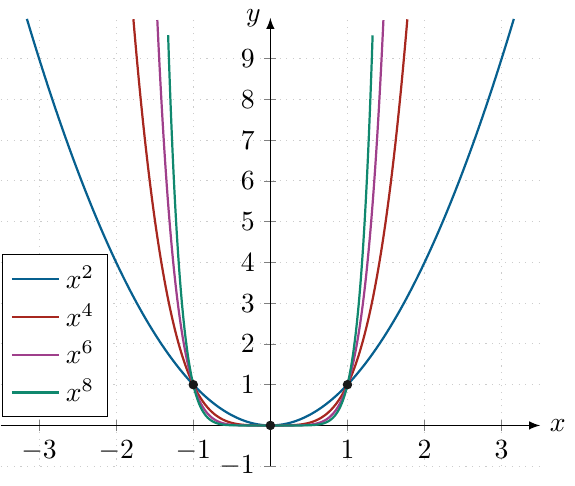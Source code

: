 \documentclass[crop]{standalone}
\usepackage[dvipsnames]{xcolor}
\usepackage{tikz}
\usepackage{pgfplots}
\pgfplotsset{compat=1.18}
\usetikzlibrary{shapes.geometric,positioning}
\begin{document}
  \begin{tikzpicture}%[font=\scriptsize]
    \begin{axis}[%
      axis x line=center,axis y line=center,
      % axis on top,
      xlabel={$x$},ylabel={$y$},
      xlabel style={right},ylabel style={left},
      xmin=-3.5,xmax=3.5,xtick={-5,-4,-3,-2,-1,0,1,2,3,4,5},
      ymin=-1,ymax=10,ytick={-1,0,1,2,3,4,5,6,7,8,9},
      restrict y to domain=-1:10,
      axis line style={-latex},
      major grid style={dotted,gray!40},
      grid=major,
      legend entries={$x^{2}$,$x^{4}$,$x^{6}$,$x^{8}$},
      legend style={at={(axis cs:-2.1,4.2)}}
    ]%
      \addplot[mark=none,domain=-5:5,color=MidnightBlue,thick,samples=1000] {x^2};
      \addplot[mark=none,domain=-5:5,color=Mahogany,thick,samples=1000] {x^4};
      \addplot[mark=none,domain=-5:5,color=DarkOrchid,thick,samples=1000] {x^6};
      \addplot[mark=none,domain=-5:5,color=PineGreen,thick,samples=1000] {x^8};

      \addplot[mark=*,mark size=1.5pt,color=black!90] coordinates {(1,1)};
      \addplot[mark=*,mark size=1.5pt,color=black!90] coordinates {(-1,1)};
      \addplot[mark=*,mark size=1.5pt,color=black!90] coordinates {(0,0)};
    \end{axis}
  \end{tikzpicture}%
\end{document}